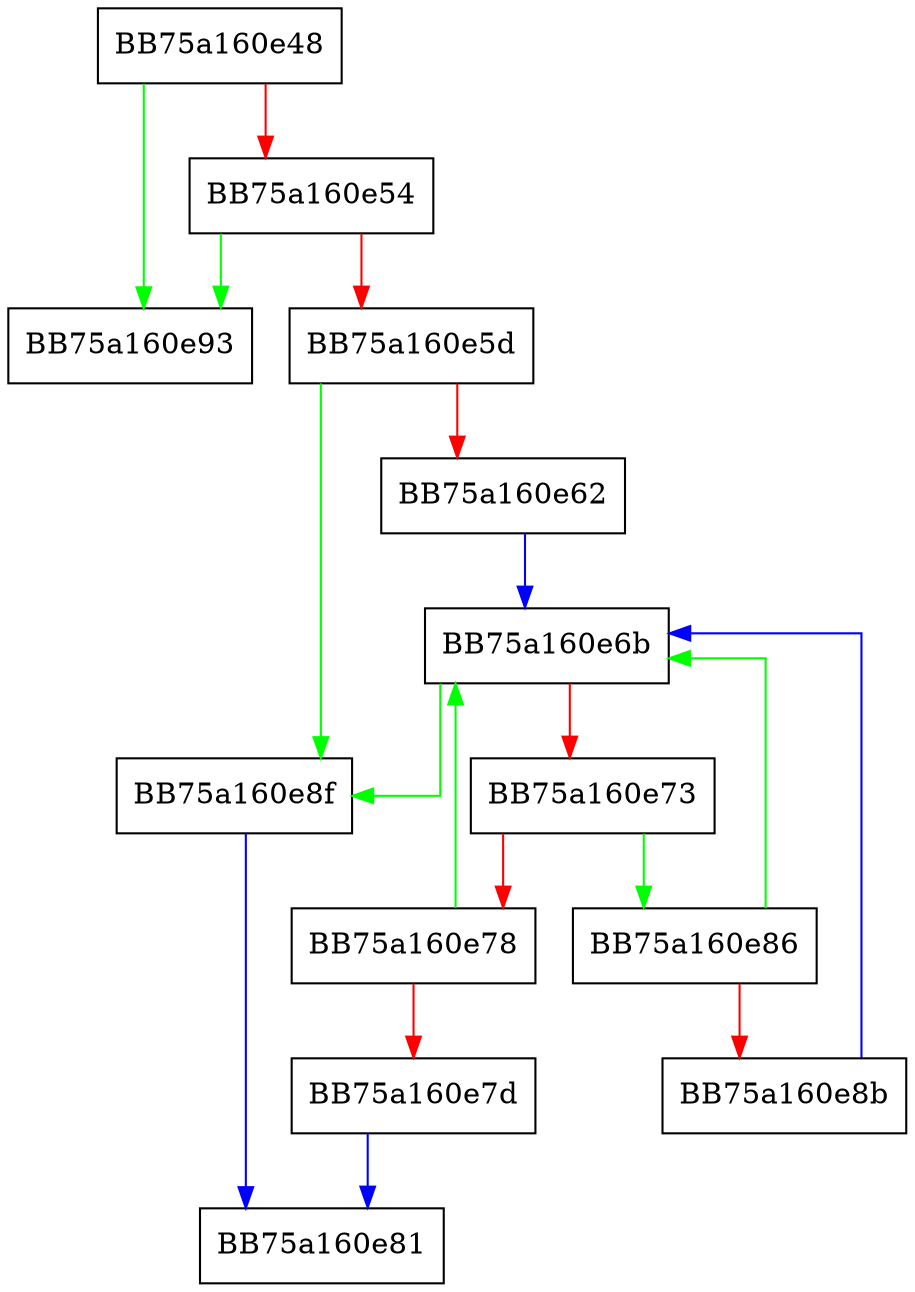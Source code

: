 digraph matchbalance {
  node [shape="box"];
  graph [splines=ortho];
  BB75a160e48 -> BB75a160e93 [color="green"];
  BB75a160e48 -> BB75a160e54 [color="red"];
  BB75a160e54 -> BB75a160e93 [color="green"];
  BB75a160e54 -> BB75a160e5d [color="red"];
  BB75a160e5d -> BB75a160e8f [color="green"];
  BB75a160e5d -> BB75a160e62 [color="red"];
  BB75a160e62 -> BB75a160e6b [color="blue"];
  BB75a160e6b -> BB75a160e8f [color="green"];
  BB75a160e6b -> BB75a160e73 [color="red"];
  BB75a160e73 -> BB75a160e86 [color="green"];
  BB75a160e73 -> BB75a160e78 [color="red"];
  BB75a160e78 -> BB75a160e6b [color="green"];
  BB75a160e78 -> BB75a160e7d [color="red"];
  BB75a160e7d -> BB75a160e81 [color="blue"];
  BB75a160e86 -> BB75a160e6b [color="green"];
  BB75a160e86 -> BB75a160e8b [color="red"];
  BB75a160e8b -> BB75a160e6b [color="blue"];
  BB75a160e8f -> BB75a160e81 [color="blue"];
}